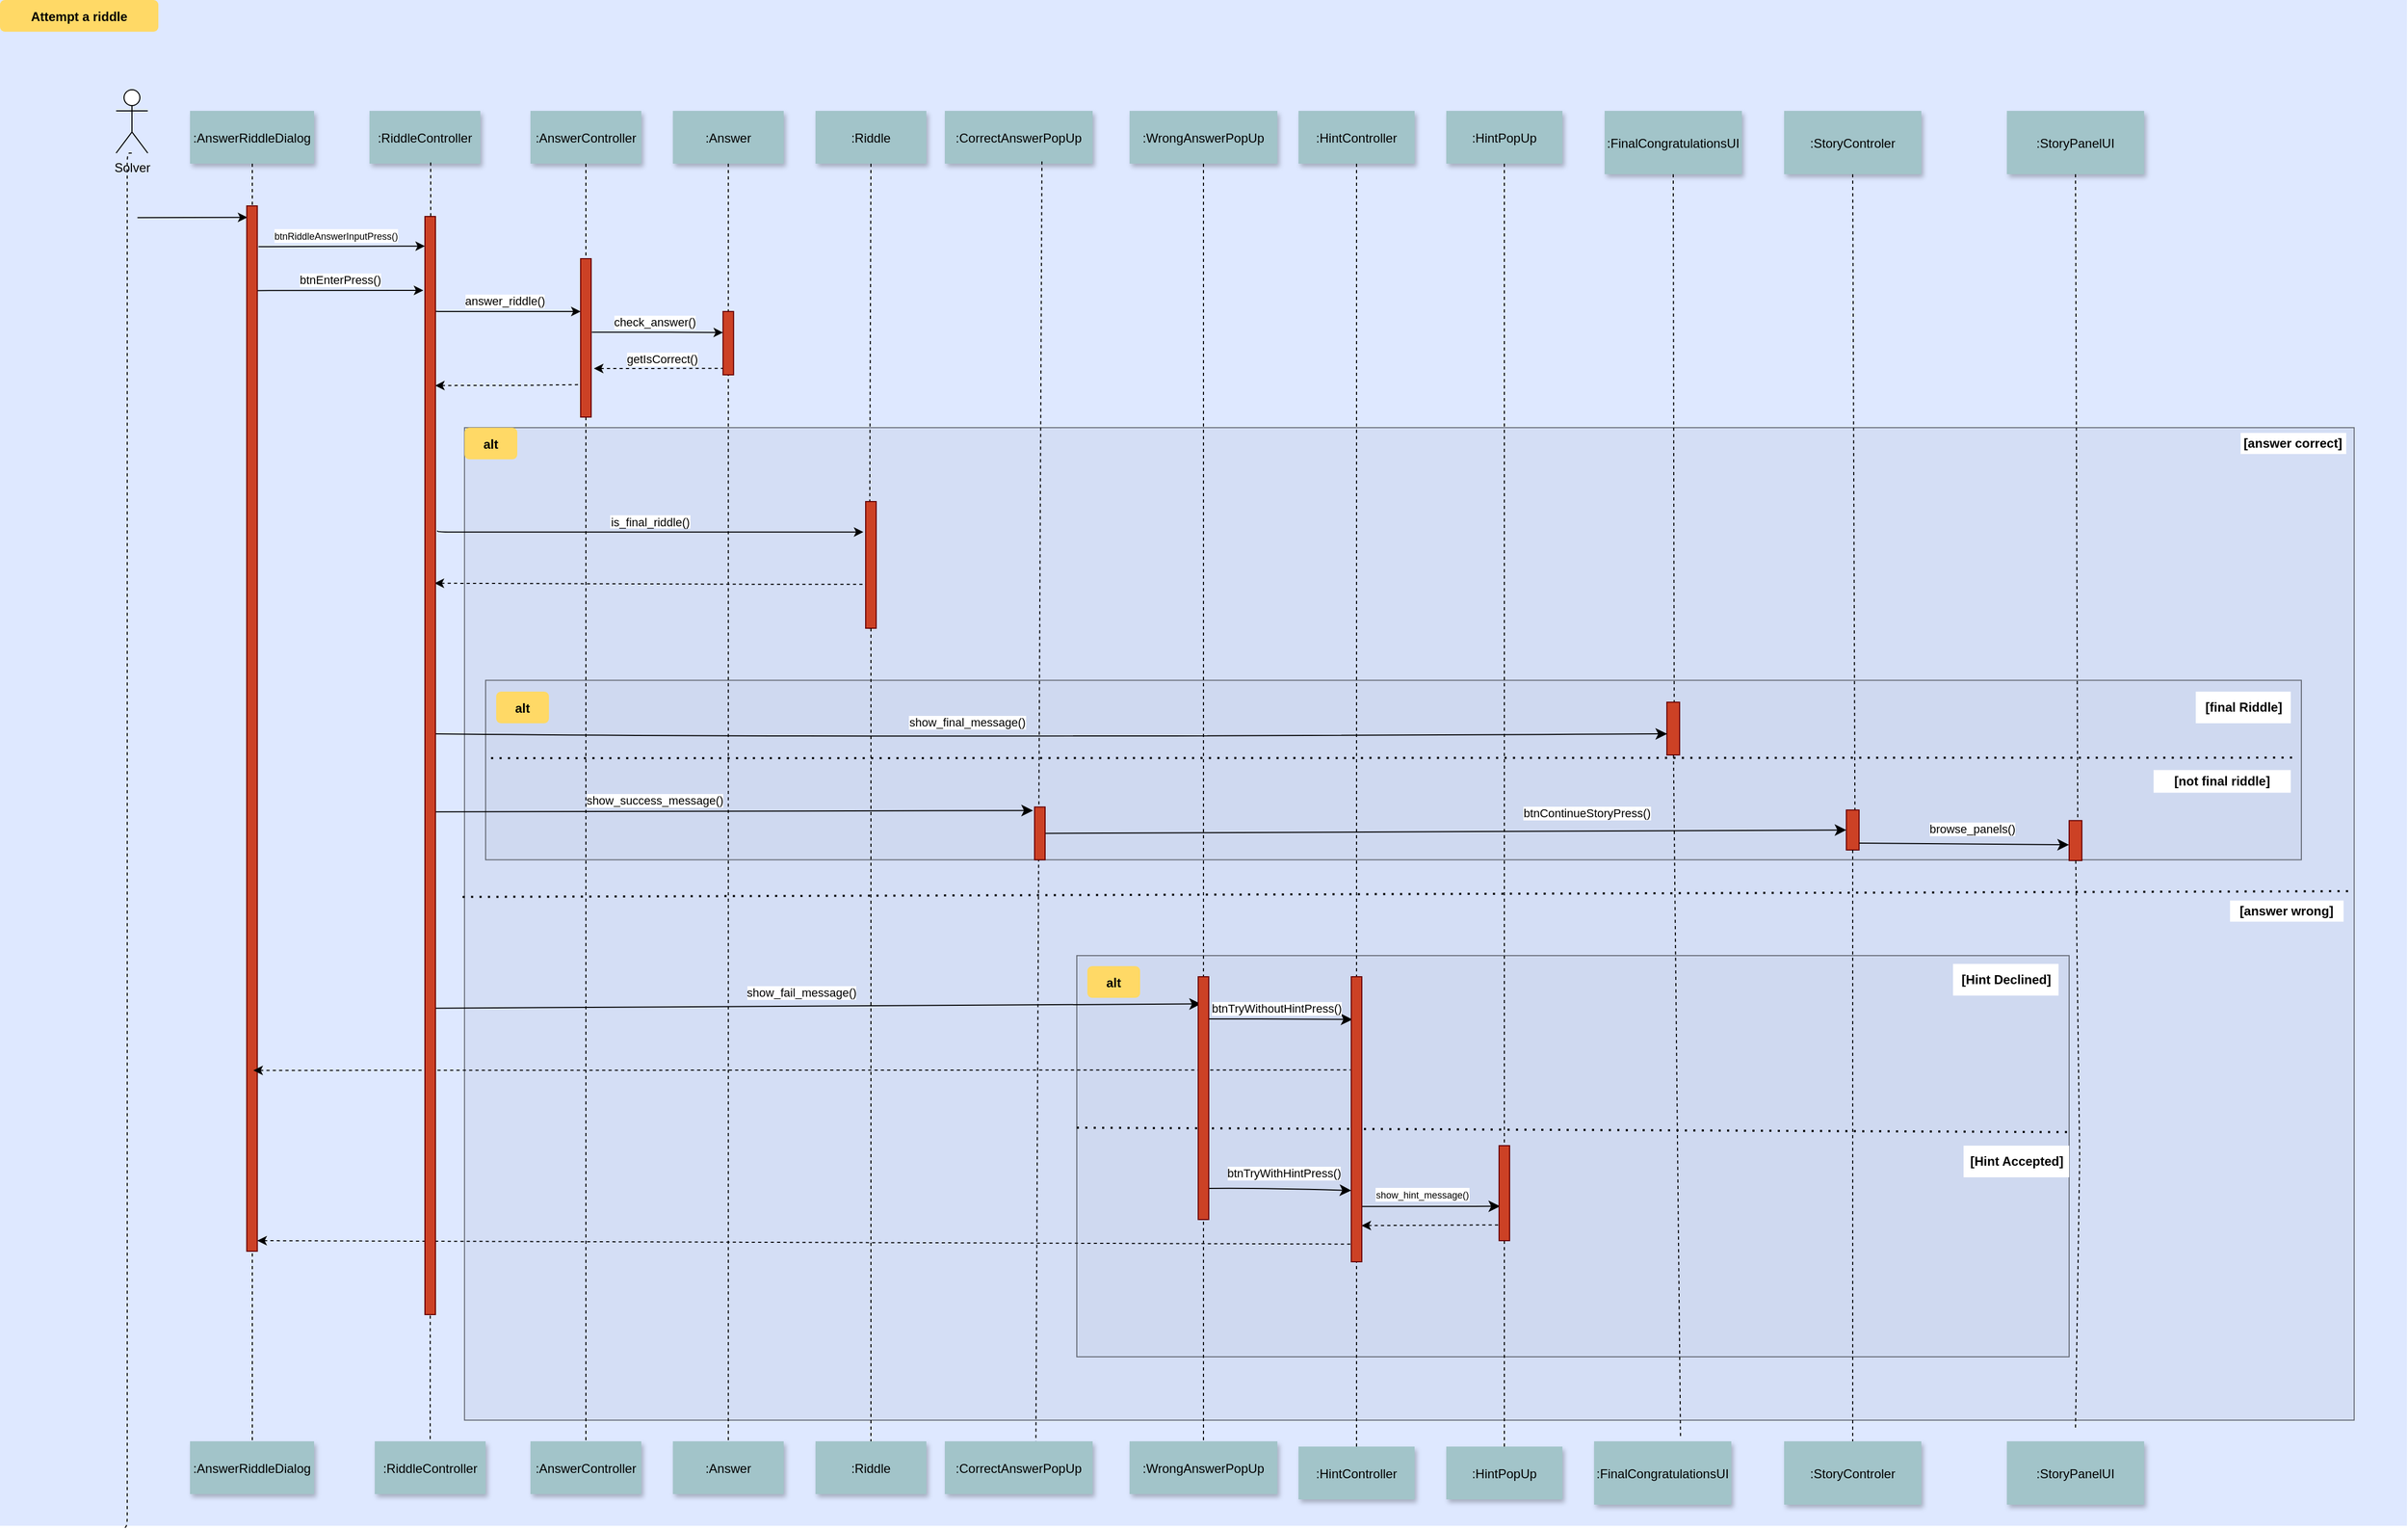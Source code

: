 <mxfile version="27.0.1">
  <diagram name="Σελίδα-1" id="C3ifGhxdf0wfFsAl2i4l">
    <mxGraphModel dx="2263" dy="2854" grid="0" gridSize="10" guides="1" tooltips="1" connect="1" arrows="1" fold="1" page="0" pageScale="1" pageWidth="827" pageHeight="1169" math="0" shadow="0">
      <root>
        <mxCell id="0" />
        <mxCell id="1" parent="0" />
        <mxCell id="bVLuxsmTnV0-KeocCuYG-1" value="&#xa;&#xa;" style="fillColor=#DEE8FF;strokeColor=none" vertex="1" parent="1">
          <mxGeometry x="-726" y="-1080" width="2280" height="1445" as="geometry" />
        </mxCell>
        <mxCell id="bVLuxsmTnV0-KeocCuYG-2" value="" style="fillColor=#CCD5EB;opacity=50;" vertex="1" parent="1">
          <mxGeometry x="-286" y="-675" width="1790" height="940" as="geometry" />
        </mxCell>
        <mxCell id="bVLuxsmTnV0-KeocCuYG-3" value="" style="fillColor=#CCD5EB;opacity=50;" vertex="1" parent="1">
          <mxGeometry x="-266" y="-435.72" width="1720" height="170" as="geometry" />
        </mxCell>
        <mxCell id="bVLuxsmTnV0-KeocCuYG-4" value="" style="edgeStyle=none;verticalLabelPosition=top;verticalAlign=bottom;labelPosition=left;align=right;entryX=0.056;entryY=0.011;entryDx=0;entryDy=0;entryPerimeter=0;exitX=1.02;exitY=0.014;exitDx=0;exitDy=0;exitPerimeter=0;" edge="1" parent="1" target="bVLuxsmTnV0-KeocCuYG-36">
          <mxGeometry x="110" y="49.5" width="100" height="100" as="geometry">
            <mxPoint x="-595.8" y="-873.92" as="sourcePoint" />
            <mxPoint x="-491" y="-645" as="targetPoint" />
            <Array as="points" />
          </mxGeometry>
        </mxCell>
        <mxCell id="bVLuxsmTnV0-KeocCuYG-5" value=":AnswerRiddleDialog" style="shadow=1;fillColor=#A2C4C9;strokeColor=none" vertex="1" parent="1">
          <mxGeometry x="-546" y="-975" width="117.5" height="50" as="geometry" />
        </mxCell>
        <mxCell id="bVLuxsmTnV0-KeocCuYG-6" value=":RiddleController" style="shadow=1;fillColor=#A2C4C9;strokeColor=none" vertex="1" parent="1">
          <mxGeometry x="-376" y="-975" width="105" height="50" as="geometry" />
        </mxCell>
        <mxCell id="bVLuxsmTnV0-KeocCuYG-7" value="" style="edgeStyle=none;verticalLabelPosition=top;verticalAlign=bottom;exitX=1.111;exitY=0.039;exitDx=0;exitDy=0;exitPerimeter=0;entryX=0.007;entryY=0.027;entryDx=0;entryDy=0;entryPerimeter=0;" edge="1" parent="1" source="bVLuxsmTnV0-KeocCuYG-36" target="bVLuxsmTnV0-KeocCuYG-104">
          <mxGeometry width="100" height="100" as="geometry">
            <mxPoint x="-471" y="-635" as="sourcePoint" />
            <mxPoint x="-326" y="-630" as="targetPoint" />
            <mxPoint x="4" y="-2" as="offset" />
            <Array as="points" />
          </mxGeometry>
        </mxCell>
        <mxCell id="bVLuxsmTnV0-KeocCuYG-8" value="&lt;font style=&quot;font-size: 9px;&quot;&gt;btnRiddleAnswerInputPress()&lt;/font&gt;" style="edgeLabel;html=1;align=center;verticalAlign=middle;resizable=0;points=[];" connectable="0" vertex="1" parent="bVLuxsmTnV0-KeocCuYG-7">
          <mxGeometry relative="1" as="geometry">
            <mxPoint x="-6" y="-11" as="offset" />
          </mxGeometry>
        </mxCell>
        <mxCell id="bVLuxsmTnV0-KeocCuYG-9" value="" style="edgeStyle=none;verticalLabelPosition=top;verticalAlign=bottom;endArrow=none;startArrow=classic;dashed=1;entryX=-0.009;entryY=0.795;entryDx=0;entryDy=0;entryPerimeter=0;exitX=0.967;exitY=0.154;exitDx=0;exitDy=0;exitPerimeter=0;" edge="1" parent="1" source="bVLuxsmTnV0-KeocCuYG-104" target="bVLuxsmTnV0-KeocCuYG-106">
          <mxGeometry x="220" y="172.259" width="100" height="100" as="geometry">
            <mxPoint x="-313.5" y="-715" as="sourcePoint" />
            <mxPoint x="-176" y="-715" as="targetPoint" />
            <Array as="points">
              <mxPoint x="-283.5" y="-715" />
              <mxPoint x="-233.5" y="-715" />
            </Array>
          </mxGeometry>
        </mxCell>
        <mxCell id="bVLuxsmTnV0-KeocCuYG-10" value=":AnswerController" style="shadow=1;fillColor=#A2C4C9;strokeColor=none" vertex="1" parent="1">
          <mxGeometry x="-223.496" y="-975" width="105" height="50" as="geometry" />
        </mxCell>
        <mxCell id="bVLuxsmTnV0-KeocCuYG-11" value=":Answer" style="shadow=1;fillColor=#A2C4C9;strokeColor=none" vertex="1" parent="1">
          <mxGeometry x="-88.61" y="-975" width="105" height="50" as="geometry" />
        </mxCell>
        <mxCell id="bVLuxsmTnV0-KeocCuYG-12" value=":CorrectAnswerPopUp" style="shadow=1;fillColor=#A2C4C9;strokeColor=none" vertex="1" parent="1">
          <mxGeometry x="169" y="-975" width="140" height="50" as="geometry" />
        </mxCell>
        <mxCell id="bVLuxsmTnV0-KeocCuYG-13" value="" style="edgeStyle=elbowEdgeStyle;elbow=horizontal;verticalLabelPosition=top;verticalAlign=bottom;entryX=0.001;entryY=0.333;entryDx=0;entryDy=0;entryPerimeter=0;exitX=1.071;exitY=0.464;exitDx=0;exitDy=0;exitPerimeter=0;" edge="1" parent="1" source="bVLuxsmTnV0-KeocCuYG-106" target="bVLuxsmTnV0-KeocCuYG-99">
          <mxGeometry width="100" height="100" as="geometry">
            <mxPoint x="-166.0" y="-799.75" as="sourcePoint" />
            <mxPoint x="-39.46" y="-765" as="targetPoint" />
            <Array as="points">
              <mxPoint x="-84.35" y="-765" />
            </Array>
            <mxPoint x="7" y="-10" as="offset" />
          </mxGeometry>
        </mxCell>
        <mxCell id="bVLuxsmTnV0-KeocCuYG-14" value="check_answer()" style="edgeLabel;html=1;align=center;verticalAlign=middle;resizable=0;points=[];" connectable="0" vertex="1" parent="bVLuxsmTnV0-KeocCuYG-13">
          <mxGeometry relative="1" as="geometry">
            <mxPoint x="-3" y="-10" as="offset" />
          </mxGeometry>
        </mxCell>
        <mxCell id="bVLuxsmTnV0-KeocCuYG-15" value="" style="edgeStyle=elbowEdgeStyle;elbow=vertical;dashed=1;verticalLabelPosition=bottom;verticalAlign=top;exitX=0.1;exitY=0.898;exitDx=0;exitDy=0;exitPerimeter=0;entryX=1.257;entryY=0.695;entryDx=0;entryDy=0;entryPerimeter=0;" edge="1" parent="1" source="bVLuxsmTnV0-KeocCuYG-99" target="bVLuxsmTnV0-KeocCuYG-106">
          <mxGeometry width="100" height="100" as="geometry">
            <mxPoint x="4" y="-500.45" as="sourcePoint" />
            <mxPoint x="-166" y="-731" as="targetPoint" />
            <Array as="points">
              <mxPoint x="-86" y="-731" />
              <mxPoint x="-73" y="-462.45" />
            </Array>
            <mxPoint x="-5" y="-25" as="offset" />
          </mxGeometry>
        </mxCell>
        <mxCell id="bVLuxsmTnV0-KeocCuYG-16" value="getIsCorrect()" style="edgeLabel;html=1;align=center;verticalAlign=middle;resizable=0;points=[];" connectable="0" vertex="1" parent="bVLuxsmTnV0-KeocCuYG-15">
          <mxGeometry relative="1" as="geometry">
            <mxPoint x="3" y="-9" as="offset" />
          </mxGeometry>
        </mxCell>
        <mxCell id="bVLuxsmTnV0-KeocCuYG-17" value="" style="edgeStyle=elbowEdgeStyle;elbow=horizontal;endArrow=none;dashed=1;entryX=0.5;entryY=0;entryDx=0;entryDy=0;" edge="1" parent="1" source="bVLuxsmTnV0-KeocCuYG-5" target="bVLuxsmTnV0-KeocCuYG-105">
          <mxGeometry x="230.0" y="310" width="100" height="100" as="geometry">
            <mxPoint x="-436" y="-405" as="sourcePoint" />
            <mxPoint x="-487" y="325" as="targetPoint" />
          </mxGeometry>
        </mxCell>
        <mxCell id="bVLuxsmTnV0-KeocCuYG-18" value="Attempt a riddle" style="rounded=1;fontStyle=1;fillColor=#FFD966;strokeColor=none" vertex="1" parent="1">
          <mxGeometry x="-726" y="-1080" width="150" height="30" as="geometry" />
        </mxCell>
        <mxCell id="bVLuxsmTnV0-KeocCuYG-19" value="alt" style="rounded=1;fontStyle=1;fillColor=#FFD966;strokeColor=none" vertex="1" parent="1">
          <mxGeometry x="-286" y="-675" width="50" height="30" as="geometry" />
        </mxCell>
        <mxCell id="bVLuxsmTnV0-KeocCuYG-20" value="Solver&lt;div&gt;&lt;br&gt;&lt;/div&gt;" style="shape=umlActor;verticalLabelPosition=bottom;verticalAlign=top;html=1;outlineConnect=0;" vertex="1" parent="1">
          <mxGeometry x="-616" y="-995" width="30" height="60" as="geometry" />
        </mxCell>
        <mxCell id="bVLuxsmTnV0-KeocCuYG-21" value="" style="edgeStyle=elbowEdgeStyle;elbow=vertical;verticalLabelPosition=top;verticalAlign=bottom;exitX=0.294;exitY=0.076;exitDx=0;exitDy=0;exitPerimeter=0;" edge="1" parent="1" source="bVLuxsmTnV0-KeocCuYG-104">
          <mxGeometry width="100" height="100" as="geometry">
            <mxPoint x="-313.5" y="-573.872" as="sourcePoint" />
            <mxPoint x="-176" y="-785" as="targetPoint" />
            <mxPoint as="offset" />
            <Array as="points">
              <mxPoint x="-246" y="-785" />
            </Array>
          </mxGeometry>
        </mxCell>
        <mxCell id="bVLuxsmTnV0-KeocCuYG-22" value="answer_riddle()" style="edgeLabel;html=1;align=center;verticalAlign=middle;resizable=0;points=[];" connectable="0" vertex="1" parent="bVLuxsmTnV0-KeocCuYG-21">
          <mxGeometry relative="1" as="geometry">
            <mxPoint x="5" y="-10" as="offset" />
          </mxGeometry>
        </mxCell>
        <mxCell id="bVLuxsmTnV0-KeocCuYG-23" value="[answer correct]" style="text;html=1;align=center;verticalAlign=middle;whiteSpace=wrap;rounded=0;fontStyle=1;fillColor=#FFFFFF;" vertex="1" parent="1">
          <mxGeometry x="1396.45" y="-670" width="100" height="20" as="geometry" />
        </mxCell>
        <mxCell id="bVLuxsmTnV0-KeocCuYG-24" value=":WrongAnswerPopUp" style="shadow=1;fillColor=#A2C4C9;strokeColor=none" vertex="1" parent="1">
          <mxGeometry x="344" y="-975" width="140" height="50" as="geometry" />
        </mxCell>
        <mxCell id="bVLuxsmTnV0-KeocCuYG-25" style="edgeStyle=orthogonalEdgeStyle;rounded=0;orthogonalLoop=1;jettySize=auto;html=1;exitX=0.5;exitY=1;exitDx=0;exitDy=0;" edge="1" parent="1" source="bVLuxsmTnV0-KeocCuYG-19" target="bVLuxsmTnV0-KeocCuYG-19">
          <mxGeometry relative="1" as="geometry" />
        </mxCell>
        <mxCell id="bVLuxsmTnV0-KeocCuYG-26" value=":HintController" style="shadow=1;fillColor=#A2C4C9;strokeColor=none" vertex="1" parent="1">
          <mxGeometry x="504" y="-975" width="110" height="50" as="geometry" />
        </mxCell>
        <mxCell id="bVLuxsmTnV0-KeocCuYG-27" value=":HintPopUp" style="shadow=1;fillColor=#A2C4C9;strokeColor=none" vertex="1" parent="1">
          <mxGeometry x="644" y="-975" width="110" height="50" as="geometry" />
        </mxCell>
        <mxCell id="bVLuxsmTnV0-KeocCuYG-28" value="" style="edgeStyle=none;verticalLabelPosition=top;verticalAlign=bottom;exitX=0.968;exitY=0.081;exitDx=0;exitDy=0;exitPerimeter=0;" edge="1" parent="1" source="bVLuxsmTnV0-KeocCuYG-36">
          <mxGeometry width="100" height="100" as="geometry">
            <mxPoint x="-476" y="-584" as="sourcePoint" />
            <mxPoint x="-325" y="-805" as="targetPoint" />
            <mxPoint x="1" y="-11" as="offset" />
            <Array as="points" />
          </mxGeometry>
        </mxCell>
        <mxCell id="bVLuxsmTnV0-KeocCuYG-29" value="btnEnterPress()" style="edgeLabel;html=1;align=center;verticalAlign=middle;resizable=0;points=[];" connectable="0" vertex="1" parent="bVLuxsmTnV0-KeocCuYG-28">
          <mxGeometry relative="1" as="geometry">
            <mxPoint x="-1" y="-10" as="offset" />
          </mxGeometry>
        </mxCell>
        <mxCell id="bVLuxsmTnV0-KeocCuYG-30" value=":FinalCongratulationsUI" style="shadow=1;fillColor=#A2C4C9;strokeColor=none" vertex="1" parent="1">
          <mxGeometry x="794" y="-975" width="130" height="60" as="geometry" />
        </mxCell>
        <mxCell id="bVLuxsmTnV0-KeocCuYG-31" value=":StoryControler" style="shadow=1;fillColor=#A2C4C9;strokeColor=none" vertex="1" parent="1">
          <mxGeometry x="964" y="-975" width="130" height="60" as="geometry" />
        </mxCell>
        <mxCell id="bVLuxsmTnV0-KeocCuYG-32" value=":StoryPanelUI" style="shadow=1;fillColor=#A2C4C9;strokeColor=none" vertex="1" parent="1">
          <mxGeometry x="1175.04" y="-975" width="130" height="60" as="geometry" />
        </mxCell>
        <mxCell id="bVLuxsmTnV0-KeocCuYG-33" value=":Riddle" style="shadow=1;fillColor=#A2C4C9;strokeColor=none" vertex="1" parent="1">
          <mxGeometry x="46.5" y="-975" width="105" height="50" as="geometry" />
        </mxCell>
        <mxCell id="bVLuxsmTnV0-KeocCuYG-34" style="edgeStyle=orthogonalEdgeStyle;rounded=0;orthogonalLoop=1;jettySize=auto;html=1;exitX=0.5;exitY=1;exitDx=0;exitDy=0;" edge="1" parent="1" source="bVLuxsmTnV0-KeocCuYG-33" target="bVLuxsmTnV0-KeocCuYG-33">
          <mxGeometry relative="1" as="geometry" />
        </mxCell>
        <mxCell id="bVLuxsmTnV0-KeocCuYG-35" value="" style="edgeStyle=elbowEdgeStyle;elbow=horizontal;endArrow=none;dashed=1;entryX=0.051;entryY=1.001;entryDx=0;entryDy=0;entryPerimeter=0;" edge="1" parent="1" target="bVLuxsmTnV0-KeocCuYG-1">
          <mxGeometry x="230.0" y="310" width="100" height="100" as="geometry">
            <mxPoint x="-601.2" y="-935" as="sourcePoint" />
            <mxPoint x="-605.47" y="310.48" as="targetPoint" />
          </mxGeometry>
        </mxCell>
        <mxCell id="bVLuxsmTnV0-KeocCuYG-36" value="" style="fillColor=#CC4125;strokeColor=#660000" vertex="1" parent="1">
          <mxGeometry x="-492.25" y="-885" width="10" height="990" as="geometry" />
        </mxCell>
        <mxCell id="bVLuxsmTnV0-KeocCuYG-37" value="" style="fillColor=#CCD5EB;opacity=50;" vertex="1" parent="1">
          <mxGeometry x="294" y="-175" width="940" height="380" as="geometry" />
        </mxCell>
        <mxCell id="bVLuxsmTnV0-KeocCuYG-38" value="" style="endArrow=classic;html=1;rounded=0;fontSize=12;startSize=8;endSize=8;curved=1;exitX=0.913;exitY=0.806;exitDx=0;exitDy=0;exitPerimeter=0;entryX=0.1;entryY=0.638;entryDx=0;entryDy=0;entryPerimeter=0;" edge="1" parent="1" source="bVLuxsmTnV0-KeocCuYG-80" target="bVLuxsmTnV0-KeocCuYG-89">
          <mxGeometry width="50" height="50" relative="1" as="geometry">
            <mxPoint x="465.48" y="67.74" as="sourcePoint" />
            <mxPoint x="614" y="65" as="targetPoint" />
          </mxGeometry>
        </mxCell>
        <mxCell id="bVLuxsmTnV0-KeocCuYG-39" value="&lt;font style=&quot;font-size: 9px;&quot;&gt;show_hint_message()&lt;/font&gt;" style="edgeLabel;html=1;align=center;verticalAlign=middle;resizable=0;points=[];" connectable="0" vertex="1" parent="bVLuxsmTnV0-KeocCuYG-38">
          <mxGeometry x="-0.295" relative="1" as="geometry">
            <mxPoint x="11" y="-12" as="offset" />
          </mxGeometry>
        </mxCell>
        <mxCell id="bVLuxsmTnV0-KeocCuYG-40" value="" style="endArrow=classic;html=1;rounded=0;fontSize=12;startSize=8;endSize=8;curved=1;entryX=0;entryY=0.75;entryDx=0;entryDy=0;exitX=0.892;exitY=0.802;exitDx=0;exitDy=0;exitPerimeter=0;" edge="1" parent="1" target="bVLuxsmTnV0-KeocCuYG-80">
          <mxGeometry width="50" height="50" relative="1" as="geometry">
            <mxPoint x="419.0" y="45.54" as="sourcePoint" />
            <mxPoint x="544.22" y="45.16" as="targetPoint" />
            <Array as="points">
              <mxPoint x="465.08" y="45" />
            </Array>
          </mxGeometry>
        </mxCell>
        <mxCell id="bVLuxsmTnV0-KeocCuYG-41" value="btnTryWithHintPress()" style="edgeLabel;html=1;align=center;verticalAlign=middle;resizable=0;points=[];" connectable="0" vertex="1" parent="bVLuxsmTnV0-KeocCuYG-40">
          <mxGeometry x="0.026" y="1" relative="1" as="geometry">
            <mxPoint x="1" y="-14" as="offset" />
          </mxGeometry>
        </mxCell>
        <mxCell id="bVLuxsmTnV0-KeocCuYG-42" value="" style="endArrow=classic;html=1;rounded=0;fontSize=12;startSize=8;endSize=8;curved=1;entryX=0.11;entryY=0.15;entryDx=0;entryDy=0;entryPerimeter=0;" edge="1" parent="1" target="bVLuxsmTnV0-KeocCuYG-80">
          <mxGeometry width="50" height="50" relative="1" as="geometry">
            <mxPoint x="419" y="-115" as="sourcePoint" />
            <mxPoint x="538" y="-115" as="targetPoint" />
            <Array as="points">
              <mxPoint x="439" y="-115" />
              <mxPoint x="494" y="-115" />
            </Array>
          </mxGeometry>
        </mxCell>
        <mxCell id="bVLuxsmTnV0-KeocCuYG-43" value="btnTryWithoutHintPress()" style="edgeLabel;html=1;align=center;verticalAlign=middle;resizable=0;points=[];" connectable="0" vertex="1" parent="bVLuxsmTnV0-KeocCuYG-42">
          <mxGeometry x="0.042" y="1" relative="1" as="geometry">
            <mxPoint x="-7" y="-9" as="offset" />
          </mxGeometry>
        </mxCell>
        <mxCell id="bVLuxsmTnV0-KeocCuYG-44" value="alt" style="rounded=1;fontStyle=1;fillColor=#FFD966;strokeColor=none" vertex="1" parent="1">
          <mxGeometry x="304" y="-165" width="50" height="30" as="geometry" />
        </mxCell>
        <mxCell id="bVLuxsmTnV0-KeocCuYG-45" value="" style="edgeStyle=none;verticalLabelPosition=top;verticalAlign=bottom;endArrow=none;startArrow=classic;dashed=1;entryX=-0.033;entryY=0.834;entryDx=0;entryDy=0;exitX=0.973;exitY=0.873;exitDx=0;exitDy=0;exitPerimeter=0;entryPerimeter=0;" edge="1" parent="1" source="bVLuxsmTnV0-KeocCuYG-80" target="bVLuxsmTnV0-KeocCuYG-89">
          <mxGeometry x="220" y="172.259" width="100" height="100" as="geometry">
            <mxPoint x="374" y="134" as="sourcePoint" />
            <mxPoint x="1403" y="147" as="targetPoint" />
            <Array as="points" />
          </mxGeometry>
        </mxCell>
        <mxCell id="bVLuxsmTnV0-KeocCuYG-46" value="" style="endArrow=none;dashed=1;html=1;dashPattern=1 3;strokeWidth=2;rounded=0;entryX=1.003;entryY=0.44;entryDx=0;entryDy=0;entryPerimeter=0;" edge="1" parent="1" target="bVLuxsmTnV0-KeocCuYG-37">
          <mxGeometry width="50" height="50" relative="1" as="geometry">
            <mxPoint x="294" y="-12" as="sourcePoint" />
            <mxPoint x="1257" y="72.5" as="targetPoint" />
          </mxGeometry>
        </mxCell>
        <mxCell id="bVLuxsmTnV0-KeocCuYG-47" value="" style="endArrow=classic;html=1;rounded=0;fontSize=12;startSize=8;endSize=8;curved=1;entryX=0.256;entryY=0.112;entryDx=0;entryDy=0;entryPerimeter=0;exitX=0.746;exitY=0.721;exitDx=0;exitDy=0;exitPerimeter=0;" edge="1" parent="1" source="bVLuxsmTnV0-KeocCuYG-104" target="bVLuxsmTnV0-KeocCuYG-79">
          <mxGeometry width="50" height="50" relative="1" as="geometry">
            <mxPoint x="-286" y="-135" as="sourcePoint" />
            <mxPoint x="296.68" y="-132.8" as="targetPoint" />
            <Array as="points" />
          </mxGeometry>
        </mxCell>
        <mxCell id="bVLuxsmTnV0-KeocCuYG-48" value="show_fail_message()" style="edgeLabel;html=1;align=center;verticalAlign=middle;resizable=0;points=[];" connectable="0" vertex="1" parent="bVLuxsmTnV0-KeocCuYG-47">
          <mxGeometry x="0.033" y="1" relative="1" as="geometry">
            <mxPoint x="-27" y="-12" as="offset" />
          </mxGeometry>
        </mxCell>
        <mxCell id="bVLuxsmTnV0-KeocCuYG-49" value="" style="edgeStyle=none;verticalLabelPosition=top;verticalAlign=bottom;endArrow=none;startArrow=classic;dashed=1;entryX=0.4;entryY=0.938;entryDx=0;entryDy=0;entryPerimeter=0;exitX=0.783;exitY=0.718;exitDx=0;exitDy=0;exitPerimeter=0;" edge="1" parent="1" target="bVLuxsmTnV0-KeocCuYG-80">
          <mxGeometry x="220" y="172.259" width="100" height="100" as="geometry">
            <mxPoint x="-482.25" y="95" as="sourcePoint" />
            <mxPoint x="546.96" y="108.27" as="targetPoint" />
            <Array as="points" />
          </mxGeometry>
        </mxCell>
        <mxCell id="bVLuxsmTnV0-KeocCuYG-50" value="" style="edgeStyle=none;endArrow=none;dashed=1;entryX=0.348;entryY=1.005;entryDx=0;entryDy=0;entryPerimeter=0;" edge="1" parent="1" target="bVLuxsmTnV0-KeocCuYG-58">
          <mxGeometry x="614.488" y="175.0" width="100" height="100" as="geometry">
            <mxPoint x="99" y="-925" as="sourcePoint" />
            <mxPoint x="99" y="372" as="targetPoint" />
          </mxGeometry>
        </mxCell>
        <mxCell id="bVLuxsmTnV0-KeocCuYG-51" value="" style="edgeStyle=none;verticalLabelPosition=top;verticalAlign=bottom;endArrow=none;startArrow=classic;dashed=1;entryX=-0.077;entryY=0.327;entryDx=0;entryDy=0;entryPerimeter=0;exitX=0.625;exitY=0.827;exitDx=0;exitDy=0;exitPerimeter=0;" edge="1" parent="1" source="bVLuxsmTnV0-KeocCuYG-36" target="bVLuxsmTnV0-KeocCuYG-80">
          <mxGeometry x="220" y="172.259" width="100" height="100" as="geometry">
            <mxPoint x="-466" y="-85" as="sourcePoint" />
            <mxPoint x="434" y="-15" as="targetPoint" />
            <Array as="points" />
          </mxGeometry>
        </mxCell>
        <mxCell id="bVLuxsmTnV0-KeocCuYG-52" value="[Hint Accepted]" style="text;html=1;align=center;verticalAlign=middle;resizable=0;points=[];autosize=1;strokeColor=none;fillColor=#FFFFFF;fontStyle=1" vertex="1" parent="1">
          <mxGeometry x="1134" y="5" width="100" height="30" as="geometry" />
        </mxCell>
        <mxCell id="bVLuxsmTnV0-KeocCuYG-53" value="" style="edgeStyle=none;endArrow=none;dashed=1;entryX=0.686;entryY=0.996;entryDx=0;entryDy=0;entryPerimeter=0;exitX=0.5;exitY=1;exitDx=0;exitDy=0;" edge="1" parent="1" source="bVLuxsmTnV0-KeocCuYG-31" target="bVLuxsmTnV0-KeocCuYG-69">
          <mxGeometry x="727.335" y="165" width="100" height="100" as="geometry">
            <mxPoint x="940.5" y="-695" as="sourcePoint" />
            <mxPoint x="942" y="491" as="targetPoint" />
          </mxGeometry>
        </mxCell>
        <mxCell id="bVLuxsmTnV0-KeocCuYG-54" value="" style="edgeStyle=none;endArrow=none;dashed=1;entryX=0.686;entryY=0.996;entryDx=0;entryDy=0;entryPerimeter=0;exitX=0.5;exitY=1;exitDx=0;exitDy=0;" edge="1" parent="1" source="bVLuxsmTnV0-KeocCuYG-32" target="bVLuxsmTnV0-KeocCuYG-73">
          <mxGeometry x="727.335" y="165" width="100" height="100" as="geometry">
            <mxPoint x="1128.17" y="-695" as="sourcePoint" />
            <mxPoint x="1129.67" y="491" as="targetPoint" />
          </mxGeometry>
        </mxCell>
        <mxCell id="bVLuxsmTnV0-KeocCuYG-55" value="" style="edgeStyle=none;endArrow=none;dashed=1;entryX=0.581;entryY=1;entryDx=0;entryDy=0;entryPerimeter=0;exitX=0.5;exitY=1;exitDx=0;exitDy=0;" edge="1" parent="1" source="bVLuxsmTnV0-KeocCuYG-30" target="bVLuxsmTnV0-KeocCuYG-63">
          <mxGeometry x="727.335" y="165" width="100" height="100" as="geometry">
            <mxPoint x="773" y="-695" as="sourcePoint" />
            <mxPoint x="754" y="495" as="targetPoint" />
          </mxGeometry>
        </mxCell>
        <mxCell id="bVLuxsmTnV0-KeocCuYG-56" value="" style="edgeStyle=none;endArrow=none;dashed=1;exitX=0.5;exitY=1;exitDx=0;exitDy=0;entryX=0.5;entryY=0;entryDx=0;entryDy=0;" edge="1" parent="1" source="bVLuxsmTnV0-KeocCuYG-26" target="bVLuxsmTnV0-KeocCuYG-90">
          <mxGeometry x="727.335" y="165" width="100" height="100" as="geometry">
            <mxPoint x="324" y="-695" as="sourcePoint" />
            <mxPoint x="559" y="355" as="targetPoint" />
          </mxGeometry>
        </mxCell>
        <mxCell id="bVLuxsmTnV0-KeocCuYG-57" value="" style="edgeStyle=none;endArrow=none;dashed=1;exitX=0.5;exitY=1;exitDx=0;exitDy=0;entryX=0.5;entryY=0;entryDx=0;entryDy=0;" edge="1" parent="1" source="bVLuxsmTnV0-KeocCuYG-24" target="bVLuxsmTnV0-KeocCuYG-91">
          <mxGeometry x="727.335" y="165" width="100" height="100" as="geometry">
            <mxPoint x="164" y="-695" as="sourcePoint" />
            <mxPoint x="164" y="-415" as="targetPoint" />
          </mxGeometry>
        </mxCell>
        <mxCell id="bVLuxsmTnV0-KeocCuYG-58" value="" style="fillColor=#CC4125;strokeColor=#660000" vertex="1" parent="1">
          <mxGeometry x="94" y="-605" width="10" height="120" as="geometry" />
        </mxCell>
        <mxCell id="bVLuxsmTnV0-KeocCuYG-59" value="" style="endArrow=classic;html=1;rounded=0;fontSize=12;startSize=8;endSize=8;curved=1;exitX=1.15;exitY=0.555;exitDx=0;exitDy=0;exitPerimeter=0;" edge="1" parent="1">
          <mxGeometry width="50" height="50" relative="1" as="geometry">
            <mxPoint x="-313.5" y="-311.16" as="sourcePoint" />
            <mxPoint x="252.5" y="-312.36" as="targetPoint" />
            <Array as="points">
              <mxPoint x="82" y="-312.86" />
            </Array>
          </mxGeometry>
        </mxCell>
        <mxCell id="bVLuxsmTnV0-KeocCuYG-60" value="show_success_message()" style="edgeLabel;html=1;align=center;verticalAlign=middle;resizable=0;points=[];" connectable="0" vertex="1" parent="bVLuxsmTnV0-KeocCuYG-59">
          <mxGeometry x="0.073" y="-1" relative="1" as="geometry">
            <mxPoint x="-96" y="-11" as="offset" />
          </mxGeometry>
        </mxCell>
        <mxCell id="bVLuxsmTnV0-KeocCuYG-61" value="is_final_riddle()" style="edgeStyle=elbowEdgeStyle;elbow=vertical;verticalLabelPosition=top;verticalAlign=bottom;exitX=1.191;exitY=0.286;exitDx=0;exitDy=0;exitPerimeter=0;entryX=-0.212;entryY=0.245;entryDx=0;entryDy=0;entryPerimeter=0;" edge="1" parent="1" source="bVLuxsmTnV0-KeocCuYG-104" target="bVLuxsmTnV0-KeocCuYG-58">
          <mxGeometry x="10" y="-2.14" width="100" height="100" as="geometry">
            <mxPoint x="-303.5" y="-577.14" as="sourcePoint" />
            <mxPoint x="84" y="-576" as="targetPoint" />
            <mxPoint as="offset" />
            <Array as="points">
              <mxPoint x="-228.5" y="-576.14" />
            </Array>
          </mxGeometry>
        </mxCell>
        <mxCell id="bVLuxsmTnV0-KeocCuYG-62" value="alt" style="rounded=1;fontStyle=1;fillColor=#FFD966;strokeColor=none" vertex="1" parent="1">
          <mxGeometry x="-256" y="-425" width="50" height="30" as="geometry" />
        </mxCell>
        <mxCell id="bVLuxsmTnV0-KeocCuYG-63" value="" style="fillColor=#CC4125;strokeColor=#660000" vertex="1" parent="1">
          <mxGeometry x="852.96" y="-415" width="12.08" height="50" as="geometry" />
        </mxCell>
        <mxCell id="bVLuxsmTnV0-KeocCuYG-64" value="&lt;b&gt;[answer wrong]&lt;/b&gt;" style="text;html=1;align=center;verticalAlign=middle;whiteSpace=wrap;rounded=0;fillColor=#FFFFFF;" vertex="1" parent="1">
          <mxGeometry x="1386.41" y="-227.14" width="107.55" height="20" as="geometry" />
        </mxCell>
        <mxCell id="bVLuxsmTnV0-KeocCuYG-65" value="" style="endArrow=none;dashed=1;html=1;dashPattern=1 3;strokeWidth=2;rounded=0;exitX=-0.001;exitY=0.452;exitDx=0;exitDy=0;exitPerimeter=0;entryX=1;entryY=0.467;entryDx=0;entryDy=0;entryPerimeter=0;" edge="1" parent="1" target="bVLuxsmTnV0-KeocCuYG-2">
          <mxGeometry width="50" height="50" relative="1" as="geometry">
            <mxPoint x="-287.79" y="-230.56" as="sourcePoint" />
            <mxPoint x="1464" y="-237.14" as="targetPoint" />
          </mxGeometry>
        </mxCell>
        <mxCell id="bVLuxsmTnV0-KeocCuYG-66" value="" style="edgeStyle=none;verticalLabelPosition=top;verticalAlign=bottom;endArrow=none;startArrow=classic;dashed=1;entryX=0;entryY=1;entryDx=0;entryDy=0;exitX=0.917;exitY=0.334;exitDx=0;exitDy=0;exitPerimeter=0;" edge="1" parent="1" source="bVLuxsmTnV0-KeocCuYG-104">
          <mxGeometry x="220" y="170.119" width="100" height="100" as="geometry">
            <mxPoint x="-314.48" y="-527.14" as="sourcePoint" />
            <mxPoint x="94" y="-526.66" as="targetPoint" />
            <Array as="points">
              <mxPoint x="-13.5" y="-526.66" />
              <mxPoint x="36.5" y="-526.66" />
            </Array>
          </mxGeometry>
        </mxCell>
        <mxCell id="bVLuxsmTnV0-KeocCuYG-67" value="" style="endArrow=none;dashed=1;html=1;dashPattern=1 3;strokeWidth=2;rounded=0;exitX=0.003;exitY=0.434;exitDx=0;exitDy=0;entryX=0.998;entryY=0.431;entryDx=0;entryDy=0;entryPerimeter=0;exitPerimeter=0;" edge="1" parent="1" source="bVLuxsmTnV0-KeocCuYG-3" target="bVLuxsmTnV0-KeocCuYG-3">
          <mxGeometry width="50" height="50" relative="1" as="geometry">
            <mxPoint x="-466" y="-475.26" as="sourcePoint" />
            <mxPoint x="1324" y="-477.14" as="targetPoint" />
          </mxGeometry>
        </mxCell>
        <mxCell id="bVLuxsmTnV0-KeocCuYG-68" value="[Hint Declined]" style="text;html=1;align=center;verticalAlign=middle;resizable=0;points=[];autosize=1;strokeColor=none;fillColor=#FFFFFF;fontStyle=1" vertex="1" parent="1">
          <mxGeometry x="1124" y="-167.14" width="100" height="30" as="geometry" />
        </mxCell>
        <mxCell id="bVLuxsmTnV0-KeocCuYG-69" value="" style="fillColor=#CC4125;strokeColor=#660000" vertex="1" parent="1">
          <mxGeometry x="1022.96" y="-312.86" width="12.08" height="37.86" as="geometry" />
        </mxCell>
        <mxCell id="bVLuxsmTnV0-KeocCuYG-70" value="[final Riddle]" style="text;html=1;align=center;verticalAlign=middle;resizable=0;points=[];autosize=1;strokeColor=none;fillColor=#FFFFFF;fontStyle=1" vertex="1" parent="1">
          <mxGeometry x="1353.96" y="-425" width="90" height="30" as="geometry" />
        </mxCell>
        <mxCell id="bVLuxsmTnV0-KeocCuYG-71" value="&lt;b&gt;[not final riddle]&lt;/b&gt;" style="text;html=1;align=center;verticalAlign=middle;whiteSpace=wrap;rounded=0;fillColor=#FFFFFF;" vertex="1" parent="1">
          <mxGeometry x="1314.004" y="-350.711" width="129.956" height="21.429" as="geometry" />
        </mxCell>
        <mxCell id="bVLuxsmTnV0-KeocCuYG-72" value="" style="endArrow=classic;html=1;rounded=0;fontSize=12;startSize=8;endSize=8;curved=1;exitX=0.813;exitY=0.581;exitDx=0;exitDy=0;exitPerimeter=0;entryX=-0.197;entryY=0.379;entryDx=0;entryDy=0;entryPerimeter=0;" edge="1" parent="1">
          <mxGeometry width="50" height="50" relative="1" as="geometry">
            <mxPoint x="1035.04" y="-281.511" as="sourcePoint" />
            <mxPoint x="1233.88" y="-279.938" as="targetPoint" />
            <Array as="points" />
          </mxGeometry>
        </mxCell>
        <mxCell id="bVLuxsmTnV0-KeocCuYG-73" value="" style="fillColor=#CC4125;strokeColor=#660000" vertex="1" parent="1">
          <mxGeometry x="1234" y="-302.86" width="12.08" height="37.86" as="geometry" />
        </mxCell>
        <mxCell id="bVLuxsmTnV0-KeocCuYG-74" value="" style="endArrow=classic;html=1;rounded=0;fontSize=12;startSize=8;endSize=8;curved=1;entryX=0.021;entryY=0.6;entryDx=0;entryDy=0;entryPerimeter=0;" edge="1" parent="1" target="bVLuxsmTnV0-KeocCuYG-63">
          <mxGeometry width="50" height="50" relative="1" as="geometry">
            <mxPoint x="-315" y="-385" as="sourcePoint" />
            <mxPoint x="169" y="-381.25" as="targetPoint" />
            <Array as="points">
              <mxPoint x="84" y="-380.75" />
            </Array>
          </mxGeometry>
        </mxCell>
        <mxCell id="bVLuxsmTnV0-KeocCuYG-75" value="show_final_message()" style="edgeLabel;html=1;align=center;verticalAlign=middle;resizable=0;points=[];" connectable="0" vertex="1" parent="bVLuxsmTnV0-KeocCuYG-74">
          <mxGeometry x="-0.132" y="-2" relative="1" as="geometry">
            <mxPoint x="-2" y="-17" as="offset" />
          </mxGeometry>
        </mxCell>
        <mxCell id="bVLuxsmTnV0-KeocCuYG-76" value="" style="endArrow=classic;html=1;rounded=0;fontSize=12;startSize=8;endSize=8;curved=1;entryX=0;entryY=0.5;entryDx=0;entryDy=0;exitX=1;exitY=0.5;exitDx=0;exitDy=0;" edge="1" parent="1" source="bVLuxsmTnV0-KeocCuYG-94" target="bVLuxsmTnV0-KeocCuYG-69">
          <mxGeometry width="50" height="50" relative="1" as="geometry">
            <mxPoint x="274" y="-295" as="sourcePoint" />
            <mxPoint x="820" y="-302.86" as="targetPoint" />
            <Array as="points" />
          </mxGeometry>
        </mxCell>
        <mxCell id="bVLuxsmTnV0-KeocCuYG-77" value="browse_panels()" style="edgeLabel;html=1;align=center;verticalAlign=middle;resizable=0;points=[];" connectable="0" vertex="1" parent="bVLuxsmTnV0-KeocCuYG-76">
          <mxGeometry x="0.073" y="-1" relative="1" as="geometry">
            <mxPoint x="471" y="-4" as="offset" />
          </mxGeometry>
        </mxCell>
        <mxCell id="bVLuxsmTnV0-KeocCuYG-78" value="btnContinueStoryPress()" style="edgeLabel;html=1;align=center;verticalAlign=middle;resizable=0;points=[];" connectable="0" vertex="1" parent="bVLuxsmTnV0-KeocCuYG-76">
          <mxGeometry x="0.282" y="1" relative="1" as="geometry">
            <mxPoint x="26" y="-16" as="offset" />
          </mxGeometry>
        </mxCell>
        <mxCell id="bVLuxsmTnV0-KeocCuYG-79" value="" style="fillColor=#CC4125;strokeColor=#660000" vertex="1" parent="1">
          <mxGeometry x="409" y="-155" width="10" height="230" as="geometry" />
        </mxCell>
        <mxCell id="bVLuxsmTnV0-KeocCuYG-80" value="" style="fillColor=#CC4125;strokeColor=#660000" vertex="1" parent="1">
          <mxGeometry x="554" y="-155" width="10" height="270" as="geometry" />
        </mxCell>
        <mxCell id="bVLuxsmTnV0-KeocCuYG-81" value="" style="edgeStyle=none;endArrow=none;dashed=1;" edge="1" parent="1" source="bVLuxsmTnV0-KeocCuYG-73">
          <mxGeometry x="727.335" y="165" width="100" height="100" as="geometry">
            <mxPoint x="1240" y="-265" as="sourcePoint" />
            <mxPoint x="1240" y="275" as="targetPoint" />
            <Array as="points">
              <mxPoint x="1244" y="15" />
            </Array>
          </mxGeometry>
        </mxCell>
        <mxCell id="bVLuxsmTnV0-KeocCuYG-82" value=":StoryPanelUI" style="shadow=1;fillColor=#A2C4C9;strokeColor=none" vertex="1" parent="1">
          <mxGeometry x="1175.04" y="285" width="130" height="60" as="geometry" />
        </mxCell>
        <mxCell id="bVLuxsmTnV0-KeocCuYG-83" value="" style="edgeStyle=none;endArrow=none;dashed=1;entryX=0.5;entryY=0;entryDx=0;entryDy=0;" edge="1" parent="1" source="bVLuxsmTnV0-KeocCuYG-69" target="bVLuxsmTnV0-KeocCuYG-84">
          <mxGeometry x="727.335" y="165" width="100" height="100" as="geometry">
            <mxPoint x="1029" y="-275" as="sourcePoint" />
            <mxPoint x="1033" y="368" as="targetPoint" />
          </mxGeometry>
        </mxCell>
        <mxCell id="bVLuxsmTnV0-KeocCuYG-84" value=":StoryControler" style="shadow=1;fillColor=#A2C4C9;strokeColor=none" vertex="1" parent="1">
          <mxGeometry x="964" y="285" width="130" height="60" as="geometry" />
        </mxCell>
        <mxCell id="bVLuxsmTnV0-KeocCuYG-85" value="" style="edgeStyle=none;endArrow=none;dashed=1;entryX=0.63;entryY=-0.036;entryDx=0;entryDy=0;entryPerimeter=0;" edge="1" parent="1" source="bVLuxsmTnV0-KeocCuYG-63" target="bVLuxsmTnV0-KeocCuYG-86">
          <mxGeometry x="727.335" y="165" width="100" height="100" as="geometry">
            <mxPoint x="859" y="-365" as="sourcePoint" />
            <mxPoint x="864" y="366" as="targetPoint" />
          </mxGeometry>
        </mxCell>
        <mxCell id="bVLuxsmTnV0-KeocCuYG-86" value=":FinalCongratulationsUI" style="shadow=1;fillColor=#A2C4C9;strokeColor=none" vertex="1" parent="1">
          <mxGeometry x="784" y="285" width="130" height="60" as="geometry" />
        </mxCell>
        <mxCell id="bVLuxsmTnV0-KeocCuYG-87" value="" style="edgeStyle=none;endArrow=none;dashed=1;exitX=0.5;exitY=1;exitDx=0;exitDy=0;entryX=0.5;entryY=0;entryDx=0;entryDy=0;" edge="1" parent="1" source="bVLuxsmTnV0-KeocCuYG-27" target="bVLuxsmTnV0-KeocCuYG-88">
          <mxGeometry x="727.335" y="165" width="100" height="100" as="geometry">
            <mxPoint x="699" y="-925" as="sourcePoint" />
            <mxPoint x="698" y="368" as="targetPoint" />
          </mxGeometry>
        </mxCell>
        <mxCell id="bVLuxsmTnV0-KeocCuYG-88" value=":HintPopUp" style="shadow=1;fillColor=#A2C4C9;strokeColor=none" vertex="1" parent="1">
          <mxGeometry x="644" y="290" width="110" height="50" as="geometry" />
        </mxCell>
        <mxCell id="bVLuxsmTnV0-KeocCuYG-89" value="" style="fillColor=#CC4125;strokeColor=#660000" vertex="1" parent="1">
          <mxGeometry x="694" y="5" width="10" height="90" as="geometry" />
        </mxCell>
        <mxCell id="bVLuxsmTnV0-KeocCuYG-90" value=":HintController" style="shadow=1;fillColor=#A2C4C9;strokeColor=none" vertex="1" parent="1">
          <mxGeometry x="504" y="290" width="110" height="50" as="geometry" />
        </mxCell>
        <mxCell id="bVLuxsmTnV0-KeocCuYG-91" value=":WrongAnswerPopUp" style="shadow=1;fillColor=#A2C4C9;strokeColor=none" vertex="1" parent="1">
          <mxGeometry x="344" y="285" width="140" height="50" as="geometry" />
        </mxCell>
        <mxCell id="bVLuxsmTnV0-KeocCuYG-92" value="" style="edgeStyle=none;endArrow=none;dashed=1;exitX=0.657;exitY=0.957;exitDx=0;exitDy=0;exitPerimeter=0;entryX=0.616;entryY=0.08;entryDx=0;entryDy=0;entryPerimeter=0;" edge="1" parent="1" source="bVLuxsmTnV0-KeocCuYG-12" target="bVLuxsmTnV0-KeocCuYG-93">
          <mxGeometry x="727.335" y="165" width="100" height="100" as="geometry">
            <mxPoint x="261" y="-927" as="sourcePoint" />
            <mxPoint x="250" y="366" as="targetPoint" />
          </mxGeometry>
        </mxCell>
        <mxCell id="bVLuxsmTnV0-KeocCuYG-93" value=":CorrectAnswerPopUp" style="shadow=1;fillColor=#A2C4C9;strokeColor=none" vertex="1" parent="1">
          <mxGeometry x="169" y="285" width="140" height="50" as="geometry" />
        </mxCell>
        <mxCell id="bVLuxsmTnV0-KeocCuYG-94" value="" style="fillColor=#CC4125;strokeColor=#660000" vertex="1" parent="1">
          <mxGeometry x="254" y="-315.72" width="10" height="50" as="geometry" />
        </mxCell>
        <mxCell id="bVLuxsmTnV0-KeocCuYG-95" value="" style="edgeStyle=none;endArrow=none;dashed=1;entryX=0.5;entryY=0;entryDx=0;entryDy=0;" edge="1" parent="1" source="bVLuxsmTnV0-KeocCuYG-58" target="bVLuxsmTnV0-KeocCuYG-96">
          <mxGeometry x="614.488" y="175.0" width="100" height="100" as="geometry">
            <mxPoint x="99" y="-485" as="sourcePoint" />
            <mxPoint x="99" y="372" as="targetPoint" />
          </mxGeometry>
        </mxCell>
        <mxCell id="bVLuxsmTnV0-KeocCuYG-96" value=":Riddle" style="shadow=1;fillColor=#A2C4C9;strokeColor=none" vertex="1" parent="1">
          <mxGeometry x="46.5" y="285" width="105" height="50" as="geometry" />
        </mxCell>
        <mxCell id="bVLuxsmTnV0-KeocCuYG-97" value=":Answer" style="shadow=1;fillColor=#A2C4C9;strokeColor=none" vertex="1" parent="1">
          <mxGeometry x="-88.61" y="285" width="105" height="50" as="geometry" />
        </mxCell>
        <mxCell id="bVLuxsmTnV0-KeocCuYG-98" value="" style="edgeStyle=none;endArrow=none;dashed=1;entryX=0.5;entryY=0;entryDx=0;entryDy=0;" edge="1" parent="1" source="bVLuxsmTnV0-KeocCuYG-11" target="bVLuxsmTnV0-KeocCuYG-97">
          <mxGeometry x="614.488" y="175.0" width="100" height="100" as="geometry">
            <mxPoint x="-36" y="-925" as="sourcePoint" />
            <mxPoint x="-34" y="368" as="targetPoint" />
          </mxGeometry>
        </mxCell>
        <mxCell id="bVLuxsmTnV0-KeocCuYG-99" value="" style="fillColor=#CC4125;strokeColor=#660000" vertex="1" parent="1">
          <mxGeometry x="-41.11" y="-785" width="10" height="60" as="geometry" />
        </mxCell>
        <mxCell id="bVLuxsmTnV0-KeocCuYG-100" value="" style="edgeStyle=none;endArrow=none;dashed=1;exitX=0.5;exitY=1;exitDx=0;exitDy=0;entryX=0.5;entryY=0;entryDx=0;entryDy=0;" edge="1" parent="1" source="bVLuxsmTnV0-KeocCuYG-10" target="bVLuxsmTnV0-KeocCuYG-101">
          <mxGeometry x="272.335" y="165" width="100" height="100" as="geometry">
            <mxPoint x="-171" y="-925" as="sourcePoint" />
            <mxPoint x="-171" y="366" as="targetPoint" />
          </mxGeometry>
        </mxCell>
        <mxCell id="bVLuxsmTnV0-KeocCuYG-101" value=":AnswerController" style="shadow=1;fillColor=#A2C4C9;strokeColor=none" vertex="1" parent="1">
          <mxGeometry x="-223.496" y="285" width="105" height="50" as="geometry" />
        </mxCell>
        <mxCell id="bVLuxsmTnV0-KeocCuYG-102" value="" style="edgeStyle=none;endArrow=none;dashed=1;entryX=0.5;entryY=0;entryDx=0;entryDy=0;exitX=0.552;exitY=0.977;exitDx=0;exitDy=0;exitPerimeter=0;" edge="1" parent="1" source="bVLuxsmTnV0-KeocCuYG-6" target="bVLuxsmTnV0-KeocCuYG-103">
          <mxGeometry x="272.335" y="165" width="100" height="100" as="geometry">
            <mxPoint x="-318" y="-926" as="sourcePoint" />
            <mxPoint x="-318" y="361" as="targetPoint" />
            <Array as="points">
              <mxPoint x="-318" y="-895" />
            </Array>
          </mxGeometry>
        </mxCell>
        <mxCell id="bVLuxsmTnV0-KeocCuYG-103" value=":RiddleController" style="shadow=1;fillColor=#A2C4C9;strokeColor=none" vertex="1" parent="1">
          <mxGeometry x="-371" y="285" width="105" height="50" as="geometry" />
        </mxCell>
        <mxCell id="bVLuxsmTnV0-KeocCuYG-104" value="" style="fillColor=#CC4125;strokeColor=#660000" vertex="1" parent="1">
          <mxGeometry x="-323.5" y="-875" width="10" height="1040" as="geometry" />
        </mxCell>
        <mxCell id="bVLuxsmTnV0-KeocCuYG-105" value=":AnswerRiddleDialog" style="shadow=1;fillColor=#A2C4C9;strokeColor=none" vertex="1" parent="1">
          <mxGeometry x="-546" y="285" width="117.5" height="50" as="geometry" />
        </mxCell>
        <mxCell id="bVLuxsmTnV0-KeocCuYG-106" value="" style="fillColor=#CC4125;strokeColor=#660000" vertex="1" parent="1">
          <mxGeometry x="-176" y="-835" width="10" height="150" as="geometry" />
        </mxCell>
      </root>
    </mxGraphModel>
  </diagram>
</mxfile>
